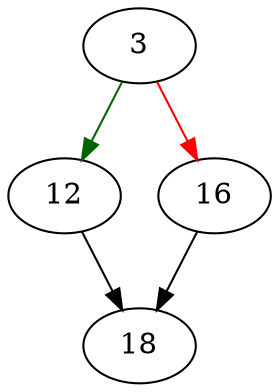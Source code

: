 strict digraph "sqlite3BeginWriteOperation" {
	// Node definitions.
	3 [entry=true];
	12;
	16;
	18;

	// Edge definitions.
	3 -> 12 [
		color=darkgreen
		cond=true
	];
	3 -> 16 [
		color=red
		cond=false
	];
	12 -> 18;
	16 -> 18;
}